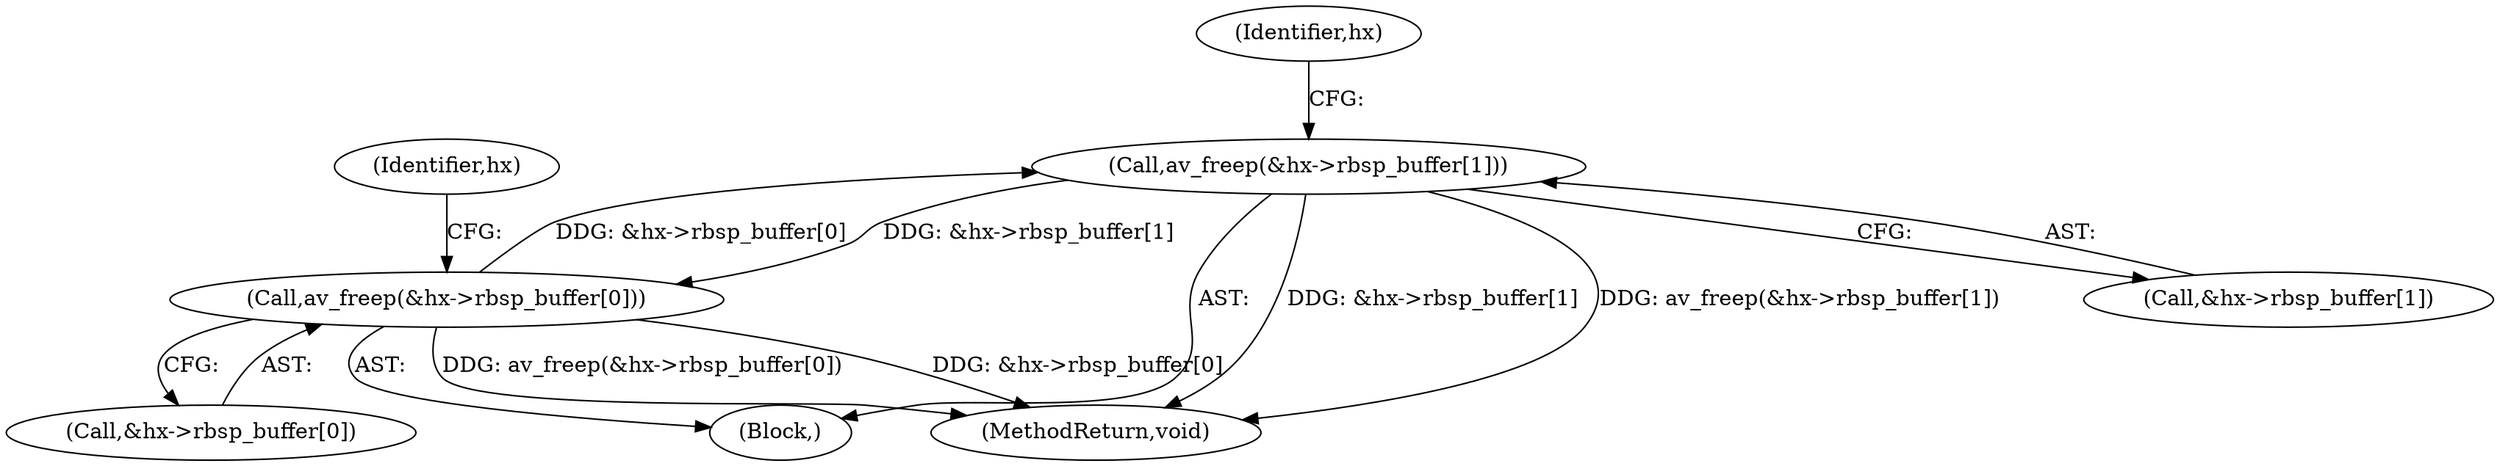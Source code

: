digraph "0_FFmpeg_e8714f6f93d1a32f4e4655209960afcf4c185214@API" {
"1000345" [label="(Call,av_freep(&hx->rbsp_buffer[1]))"];
"1000352" [label="(Call,av_freep(&hx->rbsp_buffer[0]))"];
"1000345" [label="(Call,av_freep(&hx->rbsp_buffer[1]))"];
"1000352" [label="(Call,av_freep(&hx->rbsp_buffer[0]))"];
"1000382" [label="(MethodReturn,void)"];
"1000345" [label="(Call,av_freep(&hx->rbsp_buffer[1]))"];
"1000344" [label="(Block,)"];
"1000362" [label="(Identifier,hx)"];
"1000356" [label="(Identifier,hx)"];
"1000353" [label="(Call,&hx->rbsp_buffer[0])"];
"1000346" [label="(Call,&hx->rbsp_buffer[1])"];
"1000345" -> "1000344"  [label="AST: "];
"1000345" -> "1000346"  [label="CFG: "];
"1000346" -> "1000345"  [label="AST: "];
"1000356" -> "1000345"  [label="CFG: "];
"1000345" -> "1000382"  [label="DDG: &hx->rbsp_buffer[1]"];
"1000345" -> "1000382"  [label="DDG: av_freep(&hx->rbsp_buffer[1])"];
"1000352" -> "1000345"  [label="DDG: &hx->rbsp_buffer[0]"];
"1000345" -> "1000352"  [label="DDG: &hx->rbsp_buffer[1]"];
"1000352" -> "1000344"  [label="AST: "];
"1000352" -> "1000353"  [label="CFG: "];
"1000353" -> "1000352"  [label="AST: "];
"1000362" -> "1000352"  [label="CFG: "];
"1000352" -> "1000382"  [label="DDG: &hx->rbsp_buffer[0]"];
"1000352" -> "1000382"  [label="DDG: av_freep(&hx->rbsp_buffer[0])"];
}

